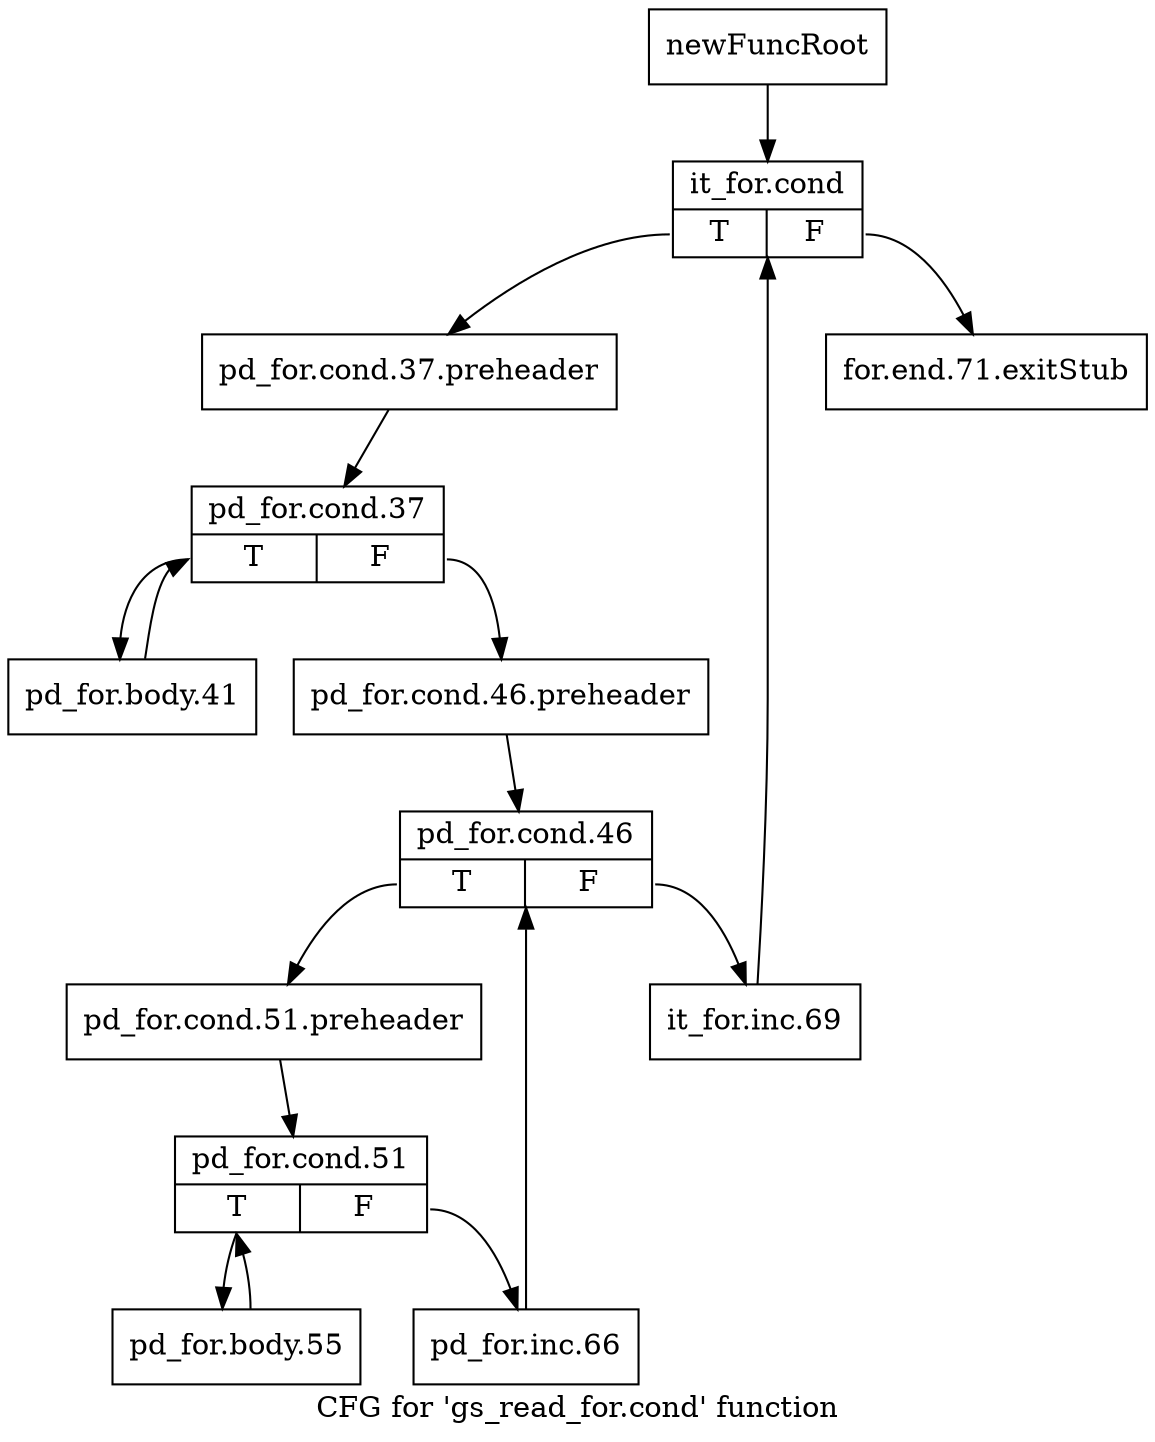 digraph "CFG for 'gs_read_for.cond' function" {
	label="CFG for 'gs_read_for.cond' function";

	Node0x11f1ca0 [shape=record,label="{newFuncRoot}"];
	Node0x11f1ca0 -> Node0x11f1d40;
	Node0x11f1cf0 [shape=record,label="{for.end.71.exitStub}"];
	Node0x11f1d40 [shape=record,label="{it_for.cond|{<s0>T|<s1>F}}"];
	Node0x11f1d40:s0 -> Node0x11f1d90;
	Node0x11f1d40:s1 -> Node0x11f1cf0;
	Node0x11f1d90 [shape=record,label="{pd_for.cond.37.preheader}"];
	Node0x11f1d90 -> Node0x11f1de0;
	Node0x11f1de0 [shape=record,label="{pd_for.cond.37|{<s0>T|<s1>F}}"];
	Node0x11f1de0:s0 -> Node0x11f2880;
	Node0x11f1de0:s1 -> Node0x11f1e30;
	Node0x11f1e30 [shape=record,label="{pd_for.cond.46.preheader}"];
	Node0x11f1e30 -> Node0x11f1e80;
	Node0x11f1e80 [shape=record,label="{pd_for.cond.46|{<s0>T|<s1>F}}"];
	Node0x11f1e80:s0 -> Node0x11f2740;
	Node0x11f1e80:s1 -> Node0x11f26f0;
	Node0x11f26f0 [shape=record,label="{it_for.inc.69}"];
	Node0x11f26f0 -> Node0x11f1d40;
	Node0x11f2740 [shape=record,label="{pd_for.cond.51.preheader}"];
	Node0x11f2740 -> Node0x11f2790;
	Node0x11f2790 [shape=record,label="{pd_for.cond.51|{<s0>T|<s1>F}}"];
	Node0x11f2790:s0 -> Node0x11f2830;
	Node0x11f2790:s1 -> Node0x11f27e0;
	Node0x11f27e0 [shape=record,label="{pd_for.inc.66}"];
	Node0x11f27e0 -> Node0x11f1e80;
	Node0x11f2830 [shape=record,label="{pd_for.body.55}"];
	Node0x11f2830 -> Node0x11f2790;
	Node0x11f2880 [shape=record,label="{pd_for.body.41}"];
	Node0x11f2880 -> Node0x11f1de0;
}
